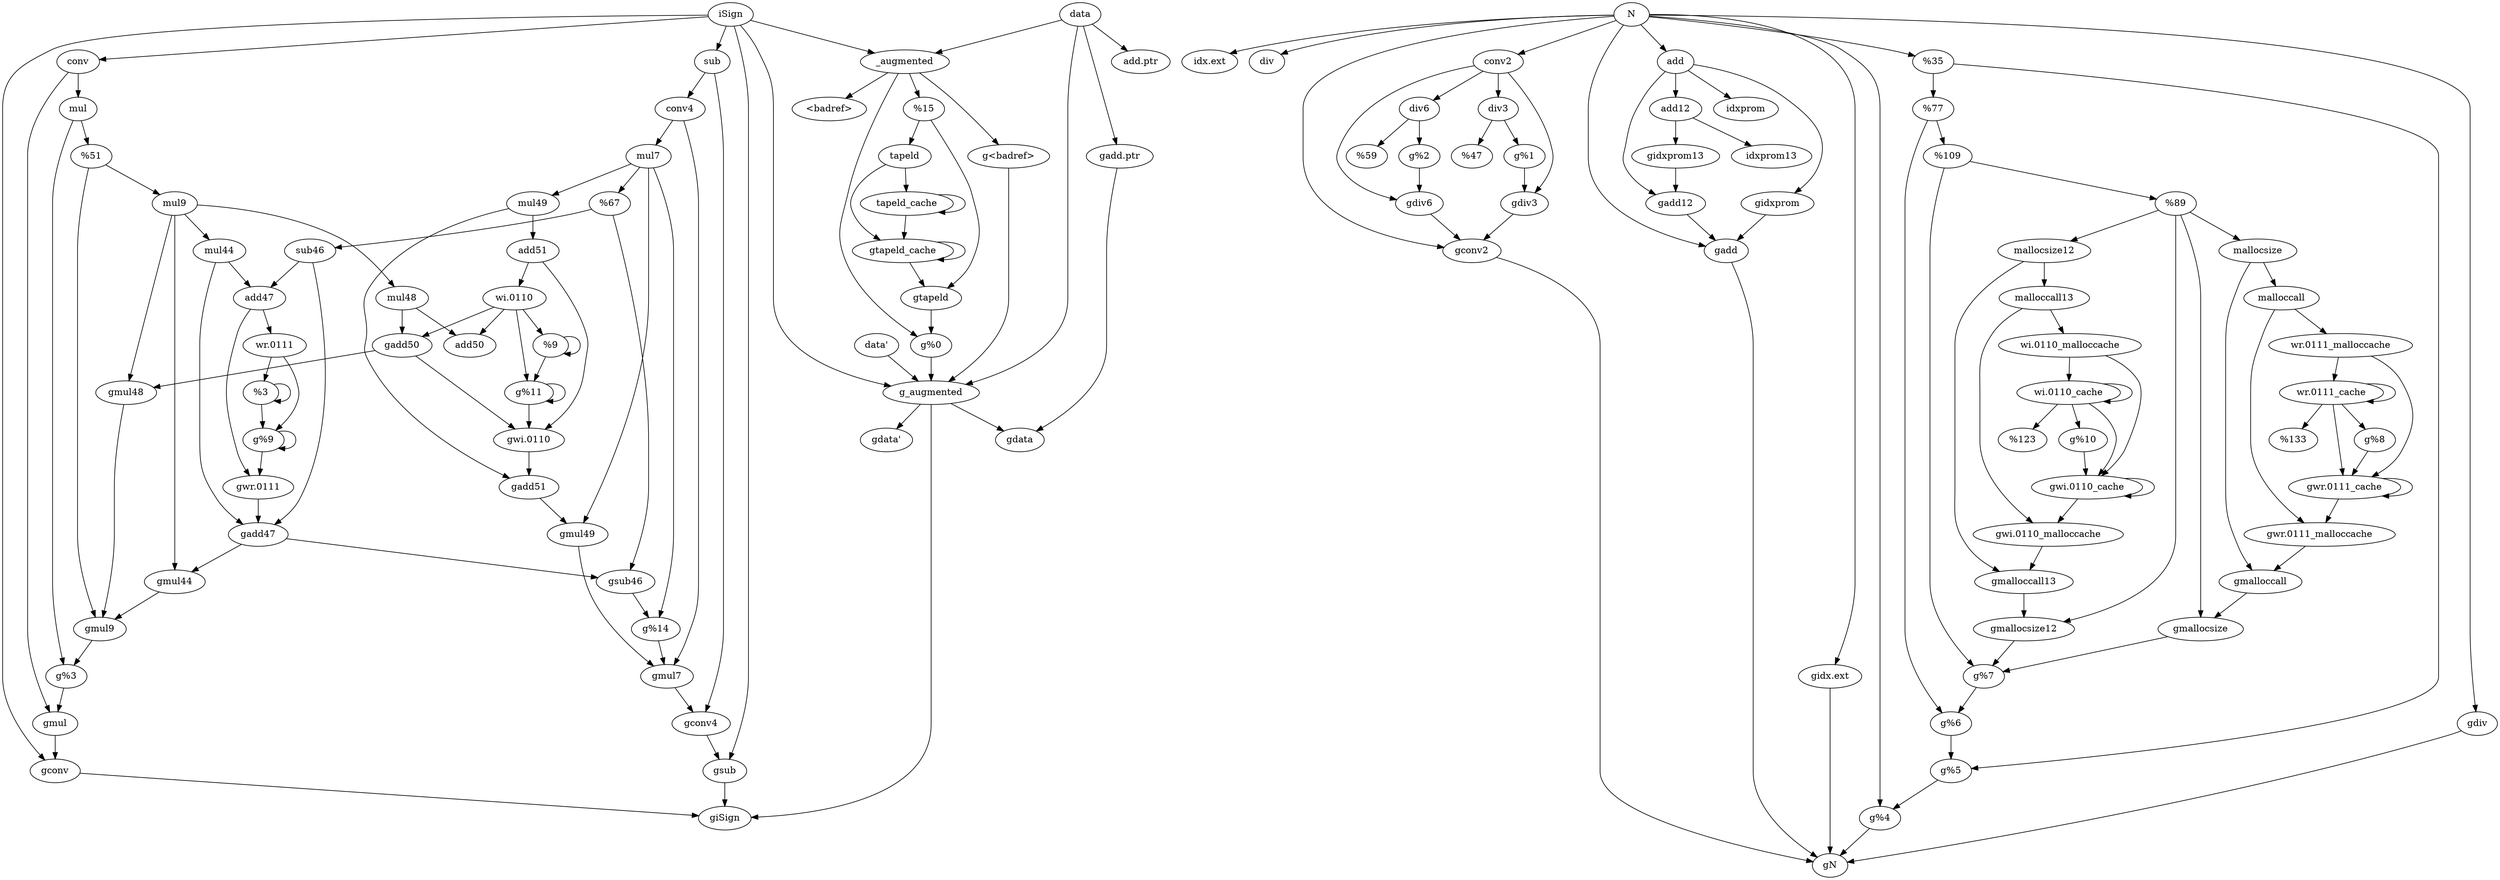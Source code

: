 digraph G {
	subgraph Forward {
		"wr.0111" -> "%9"
		"wi.0110" -> "add50"
		"wi.0110" -> "%11"
		"_augmented" -> "<badref>"
		"_augmented" -> "%0"
		"data" -> "_augmented"
		"data" -> "add.ptr"
		"iSign" -> "sub"
		"iSign" -> "_augmented"
		"iSign" -> "conv"
		"N" -> "idx.ext"
		"N" -> "div"
		"N" -> "conv2"
		"N" -> "%4"
		"N" -> "add"
		"conv" -> "mul"
		"conv2" -> "div6"
		"conv2" -> "div3"
		"div3" -> "%1"
		"mul" -> "%3"
		"sub" -> "conv4"
		"conv4" -> "mul7"
		"div6" -> "%2"
		"add12" -> "idxprom13"
		"mul7" -> "mul49"
		"mul7" -> "%14"
		"%3" -> "mul9"
		"mul9" -> "mul48"
		"mul9" -> "mul44"
		"%4" -> "%5"
		"add" -> "idxprom"
		"add" -> "add12"
		"add51" -> "wi.0110"
		"mallocsize12" -> "malloccall13"
		"%7" -> "mallocsize12"
		"%7" -> "mallocsize"
		"malloccall" -> "wr.0111_malloccache"
		"mul44" -> "add47"
		"%14" -> "sub46"
		"sub46" -> "add47"
		"add47" -> "wr.0111"
		"mul48" -> "add50"
		"mul49" -> "add51"
		"%5" -> "%6"
		"%6" -> "%7"
		"%11" -> "%11"
		"tapeld" -> "tapeld_cache"
		"%0" -> "tapeld"
		"wi.0110_cache" -> "wi.0110_cache"
		"wi.0110_cache" -> "%10"
		"malloccall13" -> "wi.0110_malloccache"
		"wi.0110_malloccache" -> "wi.0110_cache"
		"wr.0111_cache" -> "wr.0111_cache"
		"wr.0111_cache" -> "%8"
		"mallocsize" -> "malloccall"
		"wr.0111_malloccache" -> "wr.0111_cache"
		"%9" -> "%9"
		"tapeld_cache" -> "tapeld_cache"
	}
	subgraph Reverse {
		"gwr.0111" -> "gadd47"
		"add47" -> "gwr.0111"
		"gwi.0110" -> "gadd51"
		"add51" -> "gwi.0110"
		"g_augmented" -> "giSign"
		"iSign" -> "g_augmented"
		"g_augmented" -> "gdata'"
		"data'" -> "g_augmented"
		"g_augmented" -> "gdata"
		"data" -> "g_augmented"
		"gidx.ext" -> "gN"
		"N" -> "gidx.ext"
		"gdiv" -> "gN"
		"N" -> "gdiv"
		"gadd.ptr" -> "gdata"
		"data" -> "gadd.ptr"
		"gconv" -> "giSign"
		"iSign" -> "gconv"
		"gconv2" -> "gN"
		"N" -> "gconv2"
		"gdiv3" -> "gconv2"
		"conv2" -> "gdiv3"
		"g%1" -> "gdiv3"
		"div3" -> "g%1"
		"gmul" -> "gconv"
		"conv" -> "gmul"
		"gsub" -> "giSign"
		"iSign" -> "gsub"
		"gconv4" -> "gsub"
		"sub" -> "gconv4"
		"gdiv6" -> "gconv2"
		"conv2" -> "gdiv6"
		"gadd12" -> "gadd"
		"add" -> "gadd12"
		"gidxprom13" -> "gadd12"
		"add12" -> "gidxprom13"
		"g%2" -> "gdiv6"
		"div6" -> "g%2"
		"gmul7" -> "gconv4"
		"conv4" -> "gmul7"
		"g%3" -> "gmul"
		"mul" -> "g%3"
		"gmul9" -> "g%3"
		"%3" -> "gmul9"
		"g%4" -> "gN"
		"N" -> "g%4"
		"gadd" -> "gN"
		"N" -> "gadd"
		"gidxprom" -> "gadd"
		"add" -> "gidxprom"
		"gadd51" -> "gmul49"
		"mul49" -> "gadd51"
		"gmallocsize12" -> "g%7"
		"%7" -> "gmallocsize12"
		"g%7" -> "g%6"
		"%6" -> "g%7"
		"gmalloccall" -> "gmallocsize"
		"mallocsize" -> "gmalloccall"
		"gmul44" -> "gmul9"
		"mul9" -> "gmul44"
		"g%14" -> "gmul7"
		"mul7" -> "g%14"
		"gsub46" -> "g%14"
		"%14" -> "gsub46"
		"gadd47" -> "gsub46"
		"sub46" -> "gadd47"
		"gadd47" -> "gmul44"
		"mul44" -> "gadd47"
		"gmul48" -> "gmul9"
		"mul9" -> "gmul48"
		"gmul49" -> "gmul7"
		"mul7" -> "gmul49"
		"gadd50" -> "gmul48"
		"mul48" -> "gadd50"
		"gadd50" -> "gwi.0110"
		"wi.0110" -> "gadd50"
		"g%5" -> "g%4"
		"%4" -> "g%5"
		"g%6" -> "g%5"
		"%5" -> "g%6"
		"g<badref>" -> "g_augmented"
		"_augmented" -> "g<badref>"
		"g%10" -> "gwi.0110_cache"
		"wi.0110_cache" -> "g%10"
		"g%11" -> "gwi.0110"
		"wi.0110" -> "g%11"
		"g%11" -> "g%11"
		"%11" -> "g%11"
		"gtapeld" -> "g%0"
		"%0" -> "gtapeld"
		"g%0" -> "g_augmented"
		"_augmented" -> "g%0"
		"gwi.0110_cache" -> "gwi.0110_malloccache"
		"wi.0110_malloccache" -> "gwi.0110_cache"
		"gwi.0110_cache" -> "gwi.0110_cache"
		"wi.0110_cache" -> "gwi.0110_cache"
		"gmalloccall13" -> "gmallocsize12"
		"mallocsize12" -> "gmalloccall13"
		"gwi.0110_malloccache" -> "gmalloccall13"
		"malloccall13" -> "gwi.0110_malloccache"
		"gwr.0111_cache" -> "gwr.0111_malloccache"
		"wr.0111_malloccache" -> "gwr.0111_cache"
		"gwr.0111_cache" -> "gwr.0111_cache"
		"wr.0111_cache" -> "gwr.0111_cache"
		"gmallocsize" -> "g%7"
		"%7" -> "gmallocsize"
		"gwr.0111_malloccache" -> "gmalloccall"
		"malloccall" -> "gwr.0111_malloccache"
		"g%8" -> "gwr.0111_cache"
		"wr.0111_cache" -> "g%8"
		"g%9" -> "gwr.0111"
		"wr.0111" -> "g%9"
		"g%9" -> "g%9"
		"%9" -> "g%9"
		"gtapeld_cache" -> "gtapeld"
		"tapeld" -> "gtapeld_cache"
		"gtapeld_cache" -> "gtapeld_cache"
		"tapeld_cache" -> "gtapeld_cache"
	}
}
